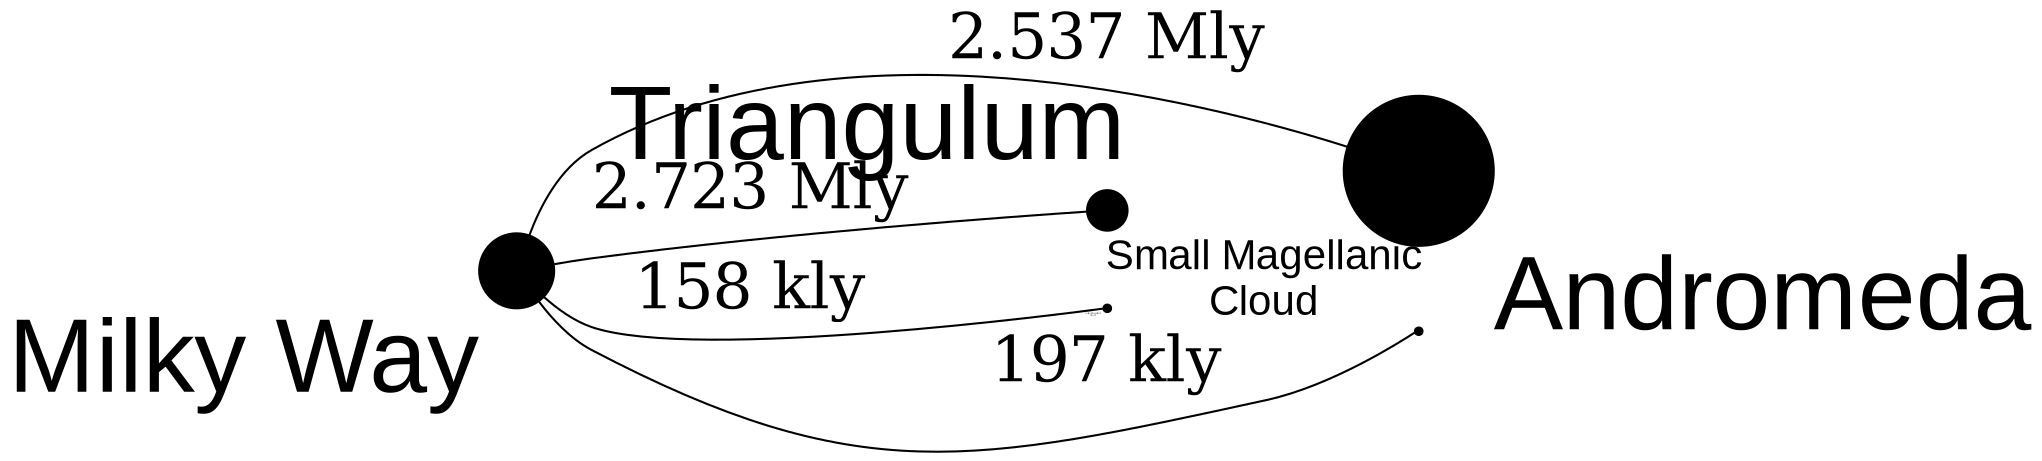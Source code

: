 digraph galaxies {
    rankdir = LR;
    node [shape = point, fontname = "Arial"];
    edge[fontsize=30];

    // Define nodes
    andromeda [xlabel = "Andromeda", fontsize = 50, width = 1];
    milkyway [xlabel = "Milky Way", fontsize = 50, width = 0.5];
    triangulum [xlabel = "Triangulum", fontsize = 50, width = 0.27];
    largemagcloud [xlabel = "Large Magellanic\nCloud", fontsize = 0.06];
    smallmagcloud [xlabel = "Small Magellanic\nCloud", fontsize = 20];

    // Define edges
    milkyway -> andromeda [len= 20.537, label = "2.537 Mly", arrowhead=none];
    milkyway -> triangulum [len= 20.723, label = "2.723 Mly", arrowhead=none];
    milkyway -> largemagcloud [len= 1.58, label = "158 kly", arrowhead=none];
    milkyway -> smallmagcloud [len= 1.97, label = "197 kly", arrowhead=none];
    triangulum -> andromeda [len = 7.50, style=invis];
    largemagcloud -> smallmagcloud [len = 1.582, style=invis];
}

